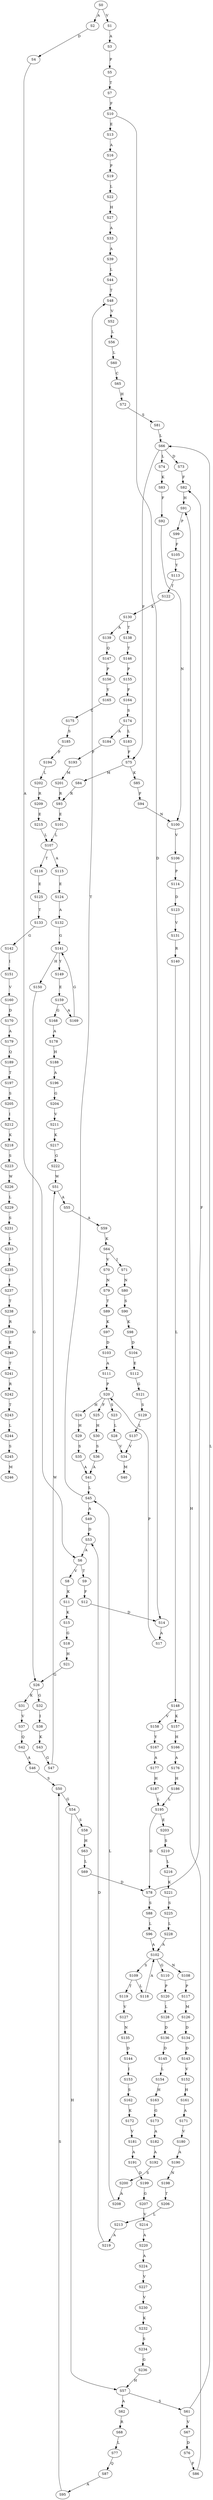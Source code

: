 strict digraph  {
	S0 -> S1 [ label = V ];
	S0 -> S2 [ label = A ];
	S1 -> S3 [ label = A ];
	S2 -> S4 [ label = D ];
	S3 -> S5 [ label = P ];
	S4 -> S6 [ label = A ];
	S5 -> S7 [ label = T ];
	S6 -> S8 [ label = V ];
	S6 -> S9 [ label = T ];
	S7 -> S10 [ label = F ];
	S8 -> S11 [ label = K ];
	S9 -> S12 [ label = F ];
	S10 -> S13 [ label = E ];
	S10 -> S14 [ label = D ];
	S11 -> S15 [ label = K ];
	S12 -> S14 [ label = D ];
	S13 -> S16 [ label = A ];
	S14 -> S17 [ label = A ];
	S15 -> S18 [ label = G ];
	S16 -> S19 [ label = P ];
	S17 -> S20 [ label = P ];
	S18 -> S21 [ label = H ];
	S19 -> S22 [ label = L ];
	S20 -> S23 [ label = S ];
	S20 -> S24 [ label = H ];
	S20 -> S25 [ label = F ];
	S21 -> S26 [ label = G ];
	S22 -> S27 [ label = H ];
	S23 -> S28 [ label = L ];
	S24 -> S29 [ label = H ];
	S25 -> S30 [ label = H ];
	S26 -> S31 [ label = K ];
	S26 -> S32 [ label = G ];
	S27 -> S33 [ label = A ];
	S28 -> S34 [ label = V ];
	S29 -> S35 [ label = S ];
	S30 -> S36 [ label = S ];
	S31 -> S37 [ label = V ];
	S32 -> S38 [ label = I ];
	S33 -> S39 [ label = A ];
	S34 -> S40 [ label = M ];
	S35 -> S41 [ label = A ];
	S36 -> S41 [ label = A ];
	S37 -> S42 [ label = Q ];
	S38 -> S43 [ label = K ];
	S39 -> S44 [ label = L ];
	S41 -> S45 [ label = L ];
	S42 -> S46 [ label = A ];
	S43 -> S47 [ label = G ];
	S44 -> S48 [ label = T ];
	S45 -> S49 [ label = A ];
	S45 -> S48 [ label = T ];
	S46 -> S50 [ label = S ];
	S47 -> S51 [ label = W ];
	S48 -> S52 [ label = V ];
	S49 -> S53 [ label = D ];
	S50 -> S54 [ label = G ];
	S51 -> S55 [ label = A ];
	S52 -> S56 [ label = L ];
	S53 -> S6 [ label = A ];
	S54 -> S57 [ label = H ];
	S54 -> S58 [ label = S ];
	S55 -> S59 [ label = A ];
	S56 -> S60 [ label = L ];
	S57 -> S61 [ label = S ];
	S57 -> S62 [ label = A ];
	S58 -> S63 [ label = H ];
	S59 -> S64 [ label = K ];
	S60 -> S65 [ label = C ];
	S61 -> S66 [ label = L ];
	S61 -> S67 [ label = V ];
	S62 -> S68 [ label = R ];
	S63 -> S69 [ label = L ];
	S64 -> S70 [ label = V ];
	S64 -> S71 [ label = I ];
	S65 -> S72 [ label = H ];
	S66 -> S73 [ label = D ];
	S66 -> S74 [ label = L ];
	S66 -> S75 [ label = F ];
	S67 -> S76 [ label = D ];
	S68 -> S77 [ label = L ];
	S69 -> S78 [ label = D ];
	S70 -> S79 [ label = N ];
	S71 -> S80 [ label = N ];
	S72 -> S81 [ label = S ];
	S73 -> S82 [ label = F ];
	S74 -> S83 [ label = K ];
	S75 -> S84 [ label = M ];
	S75 -> S85 [ label = K ];
	S76 -> S86 [ label = F ];
	S77 -> S87 [ label = Q ];
	S78 -> S88 [ label = S ];
	S78 -> S82 [ label = F ];
	S79 -> S89 [ label = T ];
	S80 -> S90 [ label = S ];
	S81 -> S66 [ label = L ];
	S82 -> S91 [ label = H ];
	S83 -> S92 [ label = F ];
	S84 -> S93 [ label = R ];
	S85 -> S94 [ label = F ];
	S86 -> S91 [ label = H ];
	S87 -> S95 [ label = A ];
	S88 -> S96 [ label = L ];
	S89 -> S97 [ label = K ];
	S90 -> S98 [ label = K ];
	S91 -> S99 [ label = P ];
	S92 -> S100 [ label = N ];
	S93 -> S101 [ label = E ];
	S94 -> S100 [ label = N ];
	S95 -> S50 [ label = S ];
	S96 -> S102 [ label = A ];
	S97 -> S103 [ label = D ];
	S98 -> S104 [ label = D ];
	S99 -> S105 [ label = F ];
	S100 -> S106 [ label = V ];
	S101 -> S107 [ label = L ];
	S102 -> S108 [ label = N ];
	S102 -> S109 [ label = S ];
	S102 -> S110 [ label = G ];
	S103 -> S111 [ label = A ];
	S104 -> S112 [ label = E ];
	S105 -> S113 [ label = Y ];
	S106 -> S114 [ label = P ];
	S107 -> S115 [ label = A ];
	S107 -> S116 [ label = T ];
	S108 -> S117 [ label = P ];
	S109 -> S118 [ label = L ];
	S109 -> S119 [ label = T ];
	S110 -> S120 [ label = P ];
	S111 -> S20 [ label = P ];
	S112 -> S121 [ label = G ];
	S113 -> S122 [ label = T ];
	S114 -> S123 [ label = D ];
	S115 -> S124 [ label = E ];
	S116 -> S125 [ label = E ];
	S117 -> S126 [ label = M ];
	S118 -> S102 [ label = A ];
	S119 -> S127 [ label = V ];
	S120 -> S128 [ label = L ];
	S121 -> S129 [ label = S ];
	S122 -> S130 [ label = K ];
	S123 -> S131 [ label = V ];
	S124 -> S132 [ label = A ];
	S125 -> S133 [ label = T ];
	S126 -> S134 [ label = D ];
	S127 -> S135 [ label = N ];
	S128 -> S136 [ label = D ];
	S129 -> S137 [ label = L ];
	S130 -> S138 [ label = T ];
	S130 -> S139 [ label = A ];
	S131 -> S140 [ label = R ];
	S132 -> S141 [ label = G ];
	S133 -> S142 [ label = G ];
	S134 -> S143 [ label = D ];
	S135 -> S144 [ label = D ];
	S136 -> S145 [ label = D ];
	S137 -> S34 [ label = V ];
	S138 -> S146 [ label = T ];
	S139 -> S147 [ label = Q ];
	S140 -> S148 [ label = L ];
	S141 -> S149 [ label = Y ];
	S141 -> S150 [ label = H ];
	S142 -> S151 [ label = I ];
	S143 -> S152 [ label = V ];
	S144 -> S153 [ label = I ];
	S145 -> S154 [ label = L ];
	S146 -> S155 [ label = P ];
	S147 -> S156 [ label = P ];
	S148 -> S157 [ label = K ];
	S148 -> S158 [ label = V ];
	S149 -> S159 [ label = E ];
	S150 -> S26 [ label = G ];
	S151 -> S160 [ label = V ];
	S152 -> S161 [ label = H ];
	S153 -> S162 [ label = S ];
	S154 -> S163 [ label = H ];
	S155 -> S164 [ label = F ];
	S156 -> S165 [ label = Y ];
	S157 -> S166 [ label = H ];
	S158 -> S167 [ label = Y ];
	S159 -> S168 [ label = G ];
	S159 -> S169 [ label = A ];
	S160 -> S170 [ label = D ];
	S161 -> S171 [ label = A ];
	S162 -> S172 [ label = K ];
	S163 -> S173 [ label = G ];
	S164 -> S174 [ label = S ];
	S165 -> S175 [ label = C ];
	S166 -> S176 [ label = A ];
	S167 -> S177 [ label = A ];
	S168 -> S178 [ label = A ];
	S169 -> S141 [ label = G ];
	S170 -> S179 [ label = A ];
	S171 -> S180 [ label = V ];
	S172 -> S181 [ label = V ];
	S173 -> S182 [ label = A ];
	S174 -> S183 [ label = L ];
	S174 -> S184 [ label = A ];
	S175 -> S185 [ label = S ];
	S176 -> S186 [ label = H ];
	S177 -> S187 [ label = H ];
	S178 -> S188 [ label = H ];
	S179 -> S189 [ label = Q ];
	S180 -> S190 [ label = A ];
	S181 -> S191 [ label = A ];
	S182 -> S192 [ label = A ];
	S183 -> S75 [ label = F ];
	S184 -> S193 [ label = F ];
	S185 -> S194 [ label = F ];
	S186 -> S195 [ label = L ];
	S187 -> S195 [ label = L ];
	S188 -> S196 [ label = A ];
	S189 -> S197 [ label = T ];
	S190 -> S198 [ label = N ];
	S191 -> S199 [ label = D ];
	S192 -> S200 [ label = S ];
	S193 -> S201 [ label = M ];
	S194 -> S202 [ label = L ];
	S195 -> S78 [ label = D ];
	S195 -> S203 [ label = E ];
	S196 -> S204 [ label = G ];
	S197 -> S205 [ label = S ];
	S198 -> S206 [ label = T ];
	S199 -> S207 [ label = G ];
	S200 -> S208 [ label = A ];
	S201 -> S93 [ label = R ];
	S202 -> S209 [ label = R ];
	S203 -> S210 [ label = S ];
	S204 -> S211 [ label = V ];
	S205 -> S212 [ label = I ];
	S206 -> S213 [ label = L ];
	S207 -> S214 [ label = V ];
	S208 -> S45 [ label = L ];
	S209 -> S215 [ label = E ];
	S210 -> S216 [ label = L ];
	S211 -> S217 [ label = K ];
	S212 -> S218 [ label = K ];
	S213 -> S219 [ label = A ];
	S214 -> S220 [ label = A ];
	S215 -> S107 [ label = L ];
	S216 -> S221 [ label = K ];
	S217 -> S222 [ label = G ];
	S218 -> S223 [ label = S ];
	S219 -> S53 [ label = D ];
	S220 -> S224 [ label = A ];
	S221 -> S225 [ label = S ];
	S222 -> S51 [ label = W ];
	S223 -> S226 [ label = W ];
	S224 -> S227 [ label = V ];
	S225 -> S228 [ label = L ];
	S226 -> S229 [ label = L ];
	S227 -> S230 [ label = V ];
	S228 -> S102 [ label = A ];
	S229 -> S231 [ label = S ];
	S230 -> S232 [ label = K ];
	S231 -> S233 [ label = L ];
	S232 -> S234 [ label = S ];
	S233 -> S235 [ label = I ];
	S234 -> S236 [ label = G ];
	S235 -> S237 [ label = I ];
	S236 -> S57 [ label = H ];
	S237 -> S238 [ label = T ];
	S238 -> S239 [ label = R ];
	S239 -> S240 [ label = E ];
	S240 -> S241 [ label = T ];
	S241 -> S242 [ label = R ];
	S242 -> S243 [ label = T ];
	S243 -> S244 [ label = L ];
	S244 -> S245 [ label = S ];
	S245 -> S246 [ label = M ];
}
